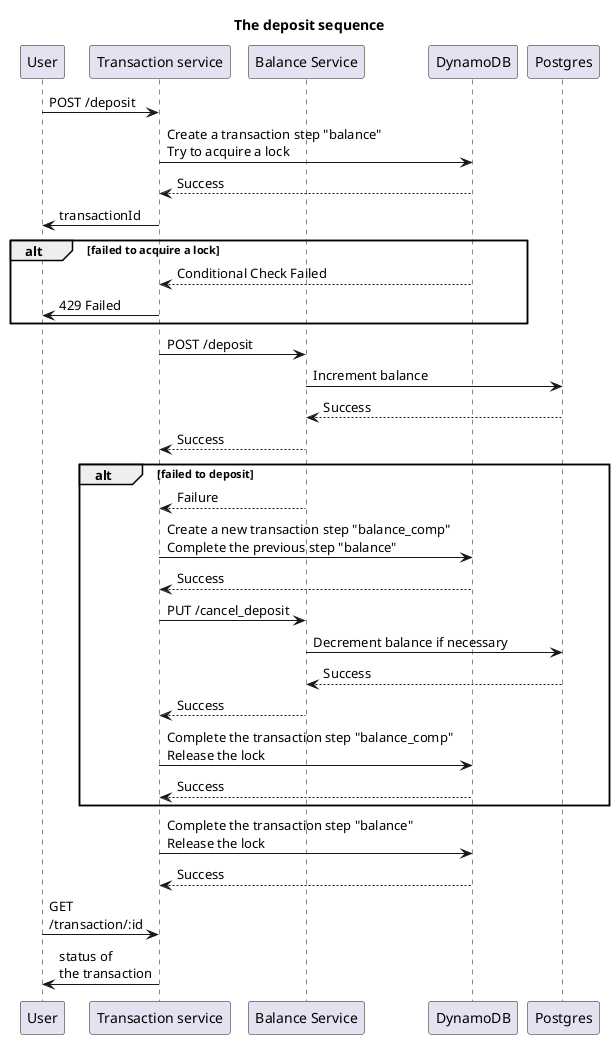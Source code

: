 @startuml deposit sequence
title The deposit sequence

participant "User" as User
participant "Transaction service" as TxService
participant "Balance Service" as Balance
participant "DynamoDB" as DynamoDB
participant "Postgres" as Postgres

User->TxService: POST /deposit
TxService->DynamoDB: Create a transaction step "balance" \nTry to acquire a lock
DynamoDB-->TxService: Success
TxService->User: transactionId

alt failed to acquire a lock
    DynamoDB-->TxService: Conditional Check Failed
    TxService->User: 429 Failed
end

TxService->Balance: POST /deposit
Balance->Postgres: Increment balance
Postgres-->Balance: Success
Balance-->TxService: Success
alt failed to deposit
    Balance-->TxService: Failure
    TxService->DynamoDB: Create a new transaction step "balance_comp" \nComplete the previous step "balance"
    DynamoDB-->TxService: Success
    TxService->Balance: PUT /cancel_deposit
    Balance->Postgres: Decrement balance if necessary
    Postgres-->Balance: Success
    Balance-->TxService: Success
    TxService->DynamoDB: Complete the transaction step "balance_comp" \nRelease the lock
    DynamoDB-->TxService: Success
end

TxService->DynamoDB: Complete the transaction step "balance" \nRelease the lock
DynamoDB-->TxService: Success

User->TxService: GET \n/transaction/:id
TxService->User: status of \nthe transaction